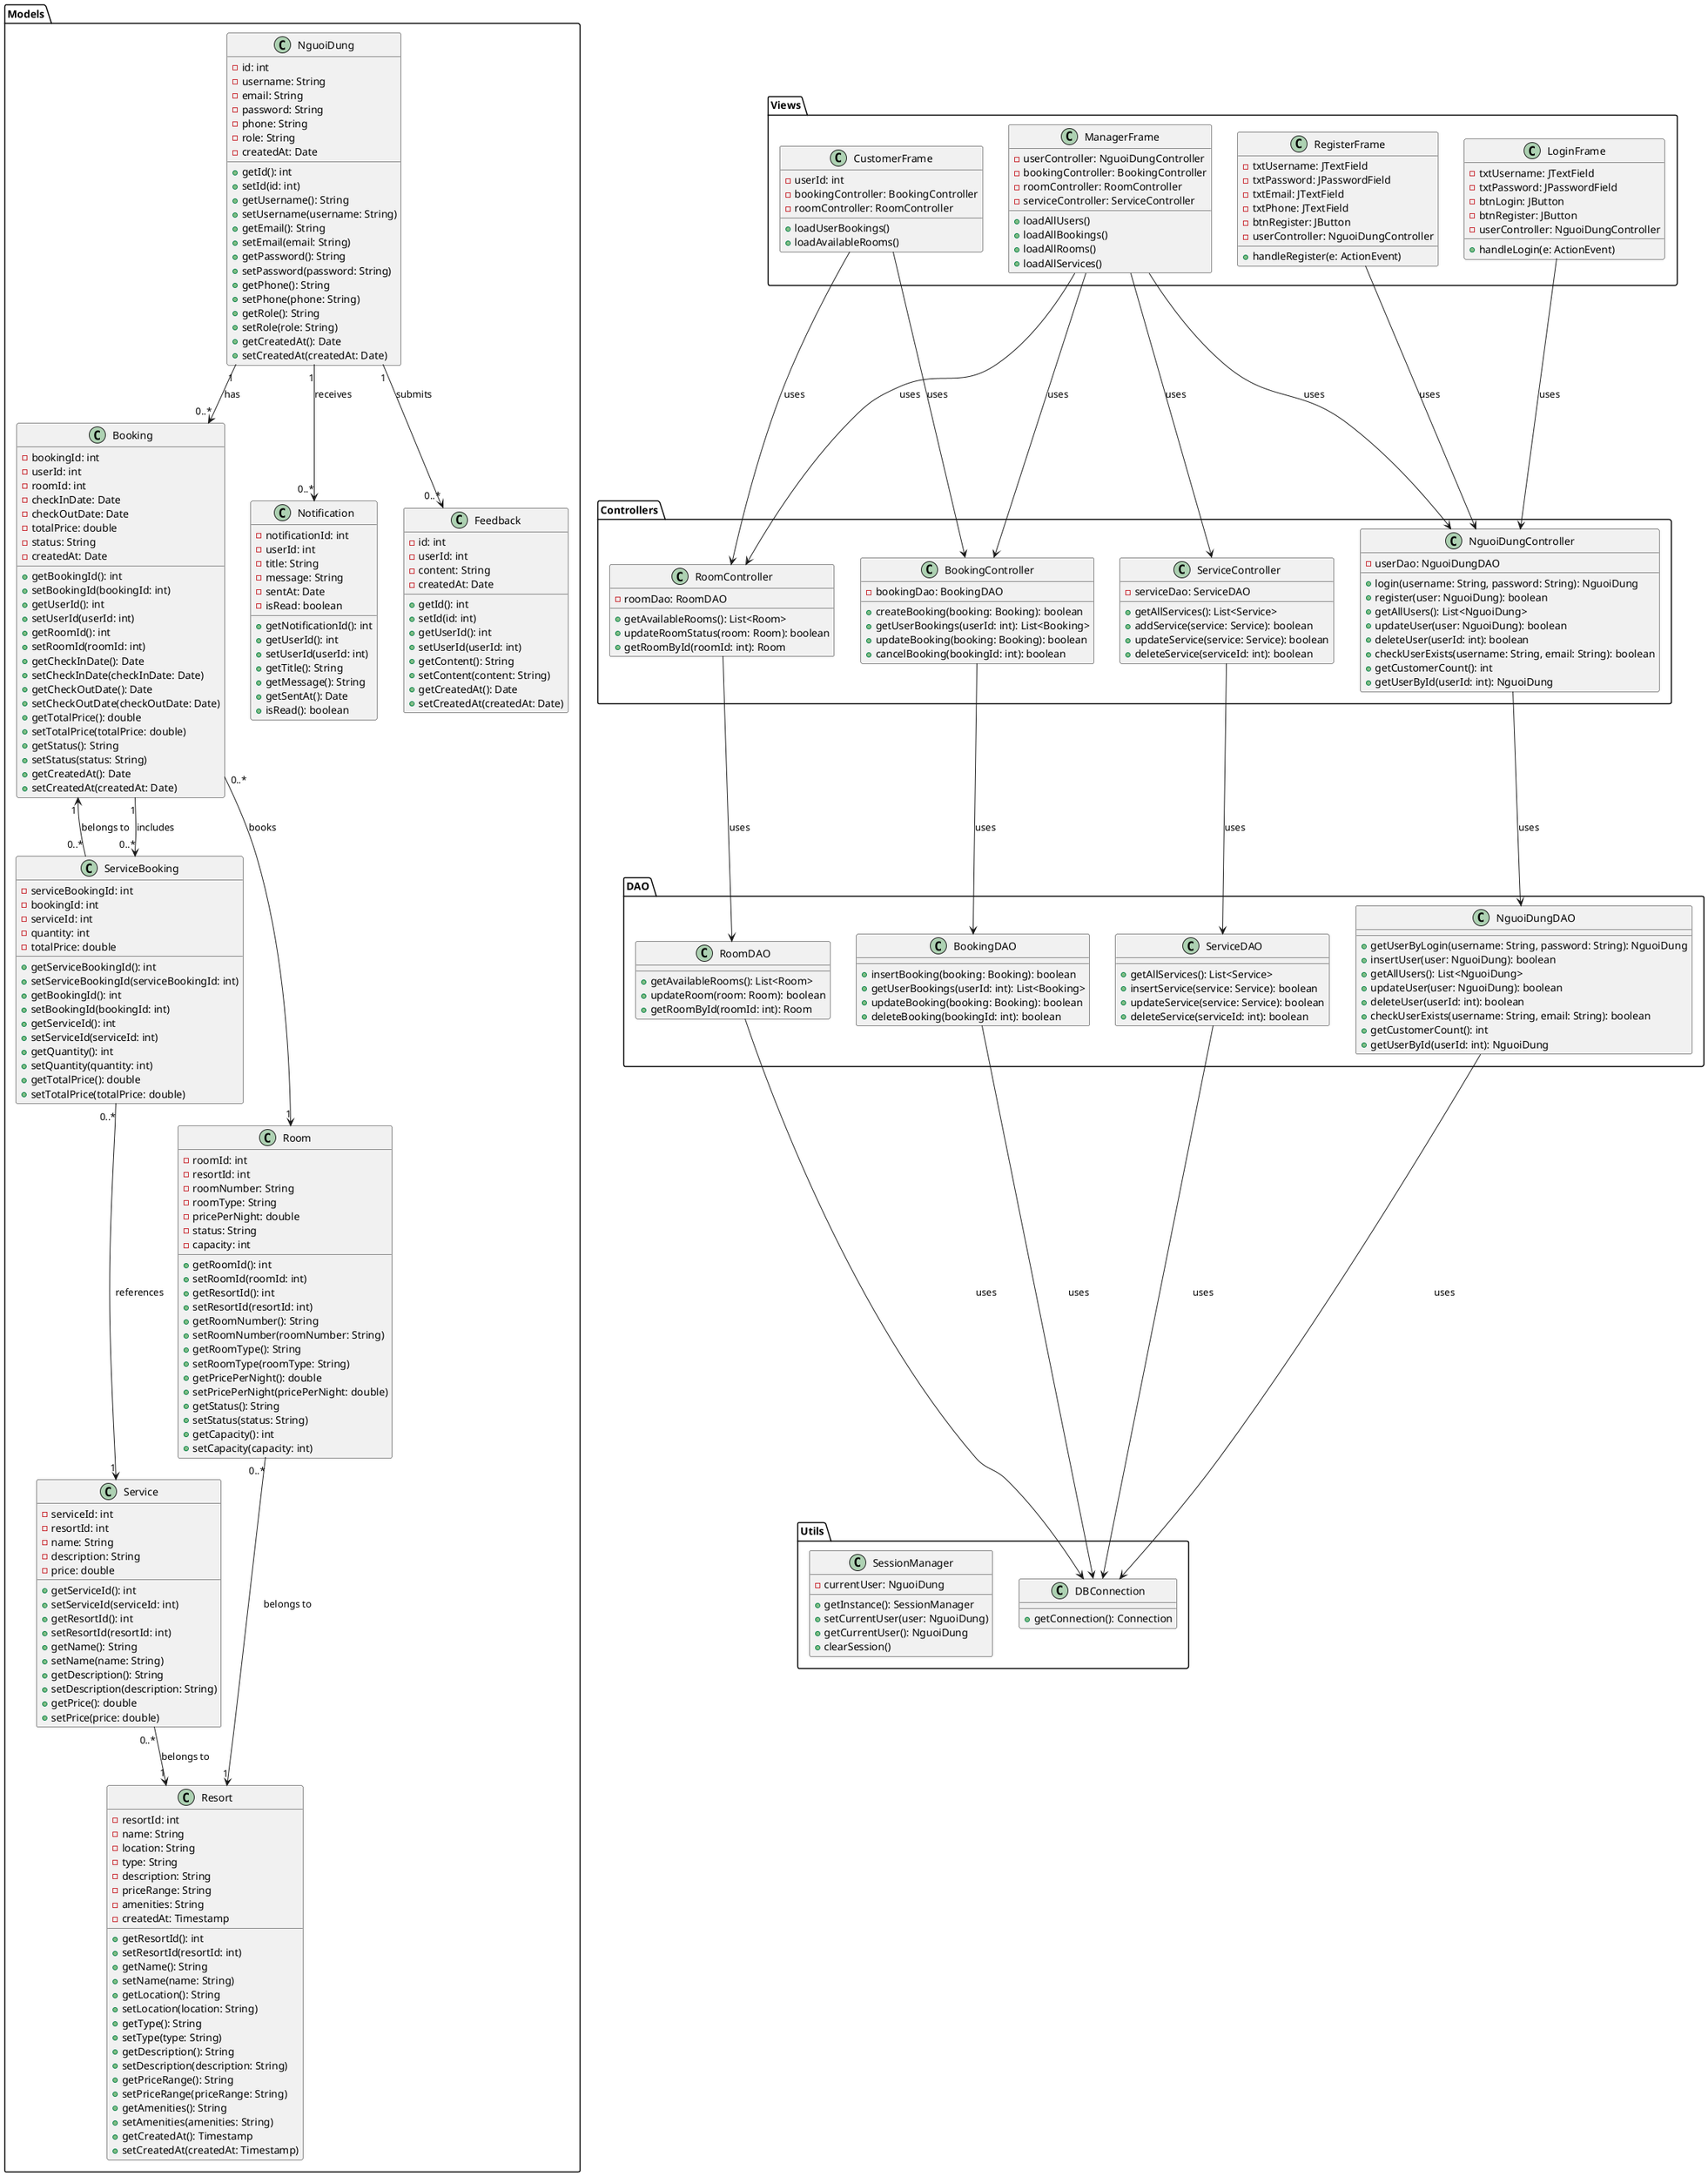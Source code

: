 @startuml

package "Models" {
  class NguoiDung {
    -id: int
    -username: String
    -email: String
    -password: String
    -phone: String
    -role: String
    -createdAt: Date
    +getId(): int
    +setId(id: int)
    +getUsername(): String
    +setUsername(username: String)
    +getEmail(): String
    +setEmail(email: String)
    +getPassword(): String
    +setPassword(password: String)
    +getPhone(): String
    +setPhone(phone: String)
    +getRole(): String
    +setRole(role: String)
    +getCreatedAt(): Date
    +setCreatedAt(createdAt: Date)
  }

  class Booking {
    -bookingId: int
    -userId: int
    -roomId: int
    -checkInDate: Date
    -checkOutDate: Date
    -totalPrice: double
    -status: String
    -createdAt: Date
    +getBookingId(): int
    +setBookingId(bookingId: int)
    +getUserId(): int
    +setUserId(userId: int)
    +getRoomId(): int
    +setRoomId(roomId: int)
    +getCheckInDate(): Date
    +setCheckInDate(checkInDate: Date)
    +getCheckOutDate(): Date
    +setCheckOutDate(checkOutDate: Date)
    +getTotalPrice(): double
    +setTotalPrice(totalPrice: double)
    +getStatus(): String
    +setStatus(status: String)
    +getCreatedAt(): Date
    +setCreatedAt(createdAt: Date)
  }

  class Room {
    -roomId: int
    -resortId: int
    -roomNumber: String
    -roomType: String
    -pricePerNight: double
    -status: String
    -capacity: int
    +getRoomId(): int
    +setRoomId(roomId: int)
    +getResortId(): int
    +setResortId(resortId: int)
    +getRoomNumber(): String
    +setRoomNumber(roomNumber: String)
    +getRoomType(): String
    +setRoomType(roomType: String)
    +getPricePerNight(): double
    +setPricePerNight(pricePerNight: double)
    +getStatus(): String
    +setStatus(status: String)
    +getCapacity(): int
    +setCapacity(capacity: int)
  }

  class Resort {
    -resortId: int
    -name: String
    -location: String
    -type: String
    -description: String
    -priceRange: String
    -amenities: String
    -createdAt: Timestamp
    +getResortId(): int
    +setResortId(resortId: int)
    +getName(): String
    +setName(name: String)
    +getLocation(): String
    +setLocation(location: String)
    +getType(): String
    +setType(type: String)
    +getDescription(): String
    +setDescription(description: String)
    +getPriceRange(): String
    +setPriceRange(priceRange: String)
    +getAmenities(): String
    +setAmenities(amenities: String)
    +getCreatedAt(): Timestamp
    +setCreatedAt(createdAt: Timestamp)
  }

  class Service {
    -serviceId: int
    -resortId: int
    -name: String
    -description: String
    -price: double
    +getServiceId(): int
    +setServiceId(serviceId: int)
    +getResortId(): int
    +setResortId(resortId: int)
    +getName(): String
    +setName(name: String)
    +getDescription(): String
    +setDescription(description: String)
    +getPrice(): double
    +setPrice(price: double)
  }

  class ServiceBooking {
    -serviceBookingId: int
    -bookingId: int
    -serviceId: int
    -quantity: int
    -totalPrice: double
    +getServiceBookingId(): int
    +setServiceBookingId(serviceBookingId: int)
    +getBookingId(): int
    +setBookingId(bookingId: int)
    +getServiceId(): int
    +setServiceId(serviceId: int)
    +getQuantity(): int
    +setQuantity(quantity: int)
    +getTotalPrice(): double
    +setTotalPrice(totalPrice: double)
  }

  class Notification {
    -notificationId: int
    -userId: int
    -title: String
    -message: String
    -sentAt: Date
    -isRead: boolean
    +getNotificationId(): int
    +getUserId(): int
    +setUserId(userId: int)
    +getTitle(): String
    +getMessage(): String
    +getSentAt(): Date
    +isRead(): boolean
  }

  class Feedback {
    -id: int
    -userId: int
    -content: String
    -createdAt: Date
    +getId(): int
    +setId(id: int)
    +getUserId(): int
    +setUserId(userId: int)
    +getContent(): String
    +setContent(content: String)
    +getCreatedAt(): Date
    +setCreatedAt(createdAt: Date)
  }
}

package "Controllers" {
  class NguoiDungController {
    -userDao: NguoiDungDAO
    +login(username: String, password: String): NguoiDung
    +register(user: NguoiDung): boolean
    +getAllUsers(): List<NguoiDung>
    +updateUser(user: NguoiDung): boolean
    +deleteUser(userId: int): boolean
    +checkUserExists(username: String, email: String): boolean
    +getCustomerCount(): int
    +getUserById(userId: int): NguoiDung
  }

  class BookingController {
    -bookingDao: BookingDAO
    +createBooking(booking: Booking): boolean
    +getUserBookings(userId: int): List<Booking>
    +updateBooking(booking: Booking): boolean
    +cancelBooking(bookingId: int): boolean
  }

  class RoomController {
    -roomDao: RoomDAO
    +getAvailableRooms(): List<Room>
    +updateRoomStatus(room: Room): boolean
    +getRoomById(roomId: int): Room
  }

  class ServiceController {
    -serviceDao: ServiceDAO
    +getAllServices(): List<Service>
    +addService(service: Service): boolean
    +updateService(service: Service): boolean
    +deleteService(serviceId: int): boolean
  }
}

package "DAO" {
  class NguoiDungDAO {
    +getUserByLogin(username: String, password: String): NguoiDung
    +insertUser(user: NguoiDung): boolean
    +getAllUsers(): List<NguoiDung>
    +updateUser(user: NguoiDung): boolean
    +deleteUser(userId: int): boolean
    +checkUserExists(username: String, email: String): boolean
    +getCustomerCount(): int
    +getUserById(userId: int): NguoiDung
  }

  class BookingDAO {
    +insertBooking(booking: Booking): boolean
    +getUserBookings(userId: int): List<Booking>
    +updateBooking(booking: Booking): boolean
    +deleteBooking(bookingId: int): boolean
  }

  class RoomDAO {
    +getAvailableRooms(): List<Room>
    +updateRoom(room: Room): boolean
    +getRoomById(roomId: int): Room
  }

  class ServiceDAO {
    +getAllServices(): List<Service>
    +insertService(service: Service): boolean
    +updateService(service: Service): boolean
    +deleteService(serviceId: int): boolean
  }
}

package "Views" {
  class LoginFrame {
    -txtUsername: JTextField
    -txtPassword: JPasswordField
    -btnLogin: JButton
    -btnRegister: JButton
    -userController: NguoiDungController
    +handleLogin(e: ActionEvent)
  }

  class RegisterFrame {
    -txtUsername: JTextField
    -txtPassword: JPasswordField
    -txtEmail: JTextField
    -txtPhone: JTextField
    -btnRegister: JButton
    -userController: NguoiDungController
    +handleRegister(e: ActionEvent)
  }

  class CustomerFrame {
    -userId: int
    -bookingController: BookingController
    -roomController: RoomController
    +loadUserBookings()
    +loadAvailableRooms()
  }

  class ManagerFrame {
    -userController: NguoiDungController
    -bookingController: BookingController
    -roomController: RoomController
    -serviceController: ServiceController
    +loadAllUsers()
    +loadAllBookings()
    +loadAllRooms()
    +loadAllServices()
  }
}

package "Utils" {
  class DBConnection {
    +getConnection(): Connection
  }

  class SessionManager {
    -currentUser: NguoiDung
    +getInstance(): SessionManager
    +setCurrentUser(user: NguoiDung)
    +getCurrentUser(): NguoiDung
    +clearSession()
  }
}

' Relationships
NguoiDung "1" --> "0..*" Booking : has
NguoiDung "1" --> "0..*" Notification : receives
NguoiDung "1" --> "0..*" Feedback : submits
Booking "0..*" --> "1" Room : books
Booking "1" --> "0..*" ServiceBooking : includes
Room "0..*" --> "1" Resort : belongs to
Service "0..*" --> "1" Resort : belongs to
ServiceBooking "0..*" --> "1" Service : references
ServiceBooking "0..*" --> "1" Booking : belongs to

' Controller relationships
NguoiDungController --> NguoiDungDAO : uses
BookingController --> BookingDAO : uses
RoomController --> RoomDAO : uses
ServiceController --> ServiceDAO : uses

' View relationships
LoginFrame --> NguoiDungController : uses
RegisterFrame --> NguoiDungController : uses
CustomerFrame --> BookingController : uses
CustomerFrame --> RoomController : uses
ManagerFrame --> NguoiDungController : uses
ManagerFrame --> BookingController : uses
ManagerFrame --> RoomController : uses
ManagerFrame --> ServiceController : uses

' DAO relationships
NguoiDungDAO --> DBConnection : uses
BookingDAO --> DBConnection : uses
RoomDAO --> DBConnection : uses
ServiceDAO --> DBConnection : uses

@enduml